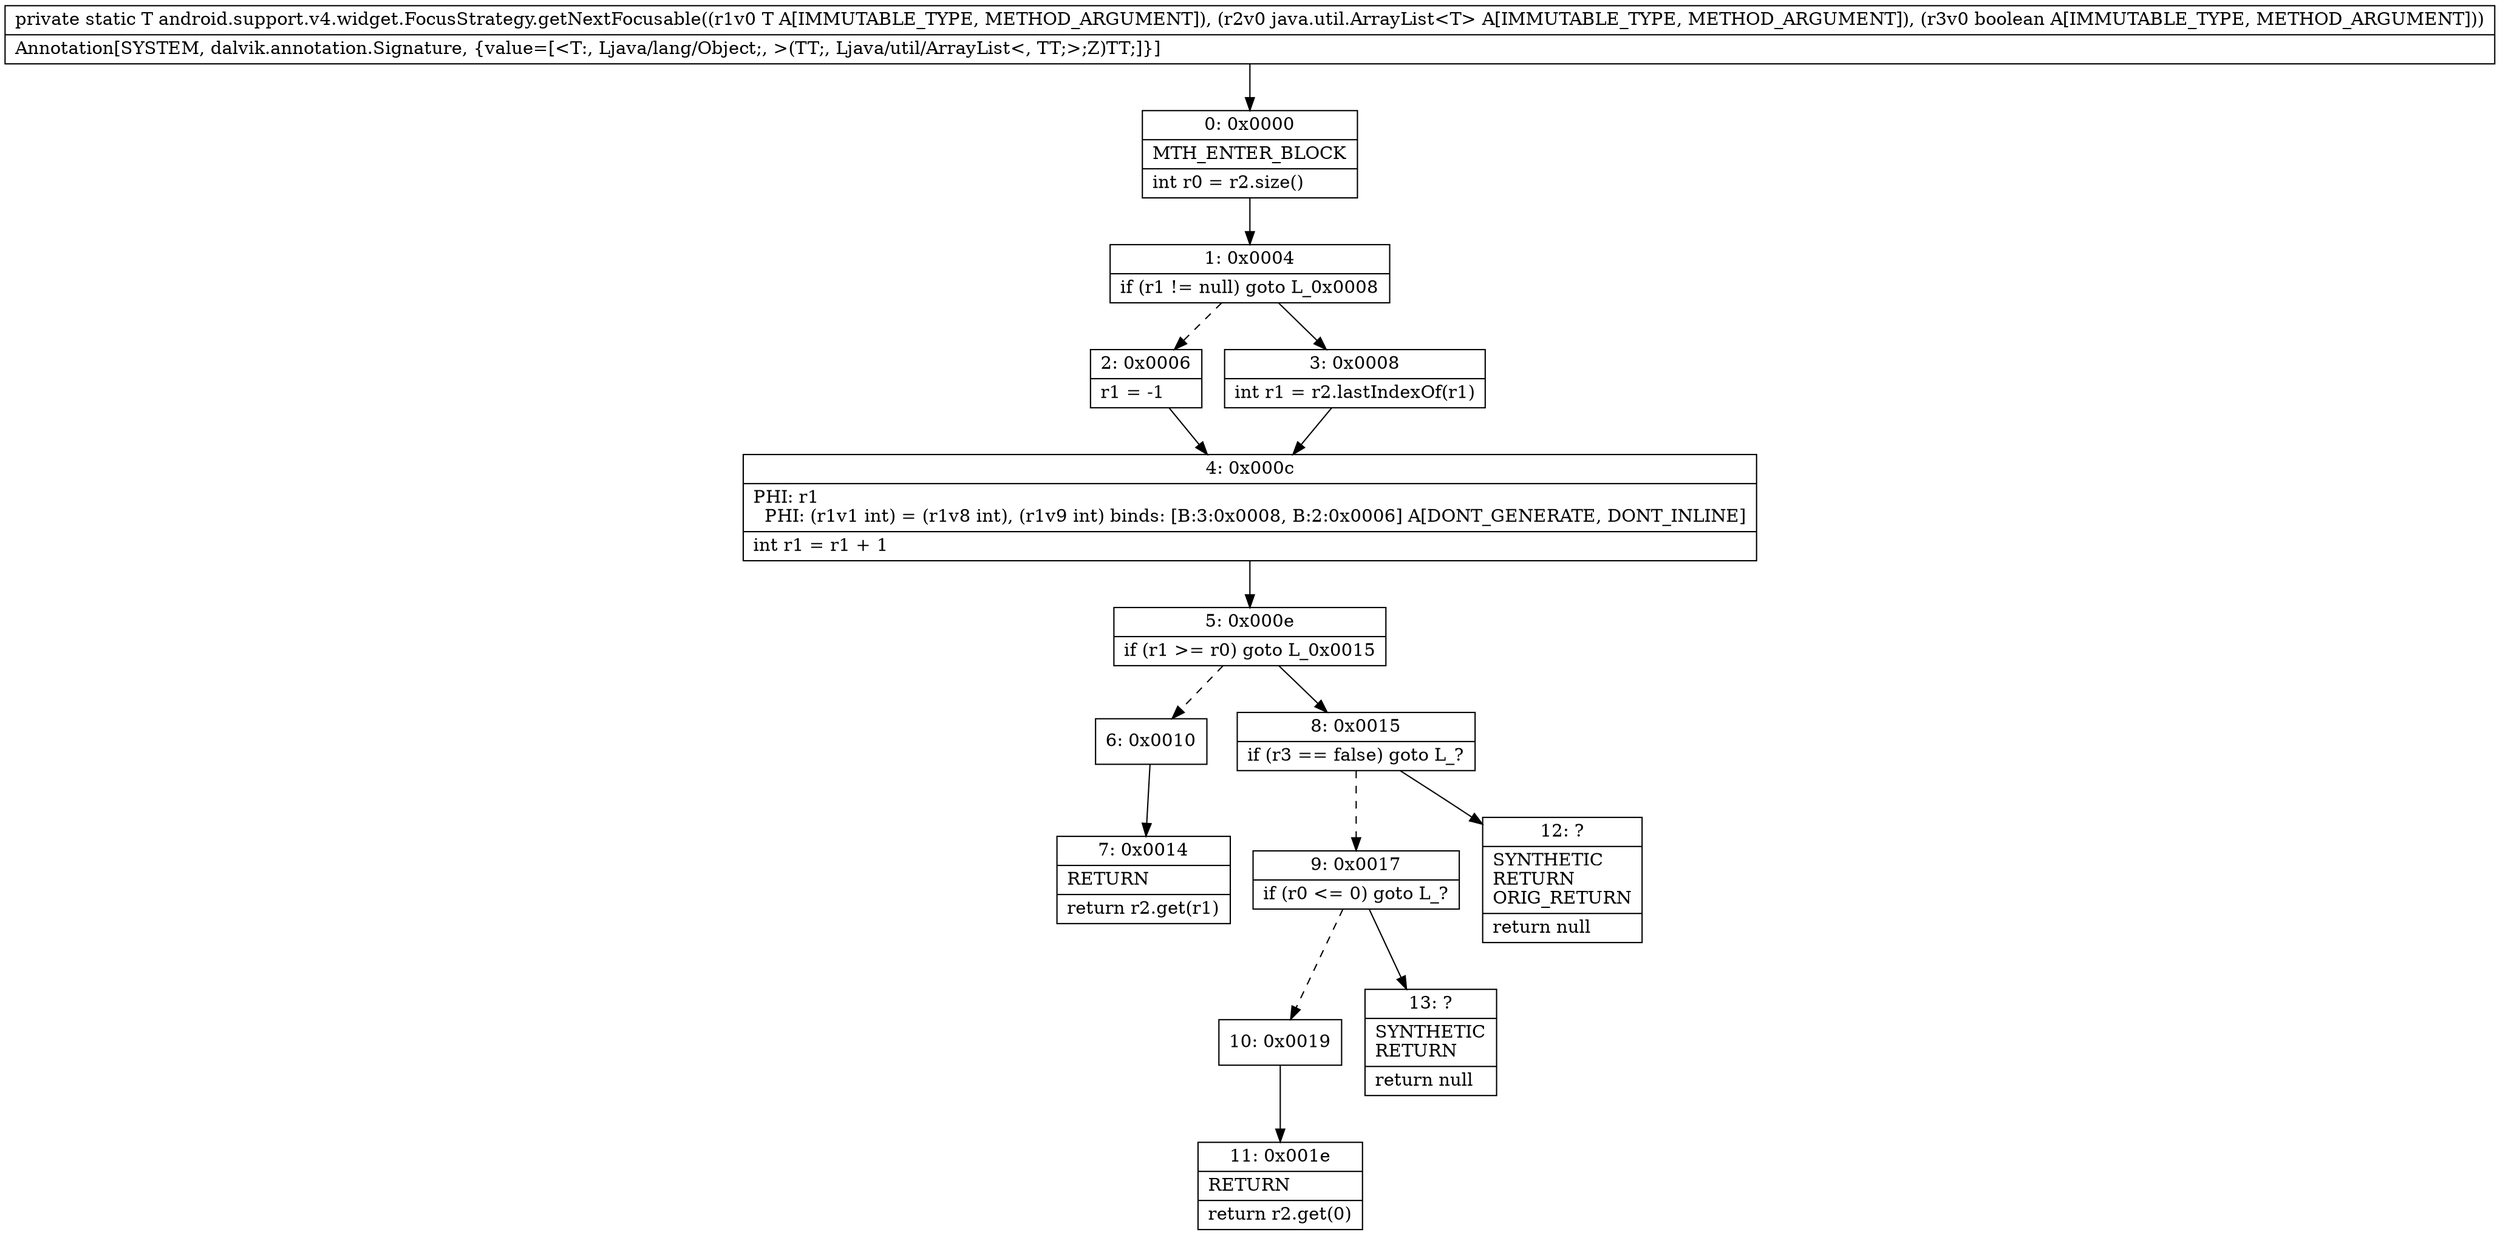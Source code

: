 digraph "CFG forandroid.support.v4.widget.FocusStrategy.getNextFocusable(Ljava\/lang\/Object;Ljava\/util\/ArrayList;Z)Ljava\/lang\/Object;" {
Node_0 [shape=record,label="{0\:\ 0x0000|MTH_ENTER_BLOCK\l|int r0 = r2.size()\l}"];
Node_1 [shape=record,label="{1\:\ 0x0004|if (r1 != null) goto L_0x0008\l}"];
Node_2 [shape=record,label="{2\:\ 0x0006|r1 = \-1\l}"];
Node_3 [shape=record,label="{3\:\ 0x0008|int r1 = r2.lastIndexOf(r1)\l}"];
Node_4 [shape=record,label="{4\:\ 0x000c|PHI: r1 \l  PHI: (r1v1 int) = (r1v8 int), (r1v9 int) binds: [B:3:0x0008, B:2:0x0006] A[DONT_GENERATE, DONT_INLINE]\l|int r1 = r1 + 1\l}"];
Node_5 [shape=record,label="{5\:\ 0x000e|if (r1 \>= r0) goto L_0x0015\l}"];
Node_6 [shape=record,label="{6\:\ 0x0010}"];
Node_7 [shape=record,label="{7\:\ 0x0014|RETURN\l|return r2.get(r1)\l}"];
Node_8 [shape=record,label="{8\:\ 0x0015|if (r3 == false) goto L_?\l}"];
Node_9 [shape=record,label="{9\:\ 0x0017|if (r0 \<= 0) goto L_?\l}"];
Node_10 [shape=record,label="{10\:\ 0x0019}"];
Node_11 [shape=record,label="{11\:\ 0x001e|RETURN\l|return r2.get(0)\l}"];
Node_12 [shape=record,label="{12\:\ ?|SYNTHETIC\lRETURN\lORIG_RETURN\l|return null\l}"];
Node_13 [shape=record,label="{13\:\ ?|SYNTHETIC\lRETURN\l|return null\l}"];
MethodNode[shape=record,label="{private static T android.support.v4.widget.FocusStrategy.getNextFocusable((r1v0 T A[IMMUTABLE_TYPE, METHOD_ARGUMENT]), (r2v0 java.util.ArrayList\<T\> A[IMMUTABLE_TYPE, METHOD_ARGUMENT]), (r3v0 boolean A[IMMUTABLE_TYPE, METHOD_ARGUMENT]))  | Annotation[SYSTEM, dalvik.annotation.Signature, \{value=[\<T:, Ljava\/lang\/Object;, \>(TT;, Ljava\/util\/ArrayList\<, TT;\>;Z)TT;]\}]\l}"];
MethodNode -> Node_0;
Node_0 -> Node_1;
Node_1 -> Node_2[style=dashed];
Node_1 -> Node_3;
Node_2 -> Node_4;
Node_3 -> Node_4;
Node_4 -> Node_5;
Node_5 -> Node_6[style=dashed];
Node_5 -> Node_8;
Node_6 -> Node_7;
Node_8 -> Node_9[style=dashed];
Node_8 -> Node_12;
Node_9 -> Node_10[style=dashed];
Node_9 -> Node_13;
Node_10 -> Node_11;
}

